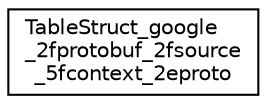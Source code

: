 digraph "类继承关系图"
{
 // LATEX_PDF_SIZE
  edge [fontname="Helvetica",fontsize="10",labelfontname="Helvetica",labelfontsize="10"];
  node [fontname="Helvetica",fontsize="10",shape=record];
  rankdir="LR";
  Node0 [label="TableStruct_google\l_2fprotobuf_2fsource\l_5fcontext_2eproto",height=0.2,width=0.4,color="black", fillcolor="white", style="filled",URL="$structTableStruct__google__2fprotobuf__2fsource__5fcontext__2eproto.html",tooltip=" "];
}
